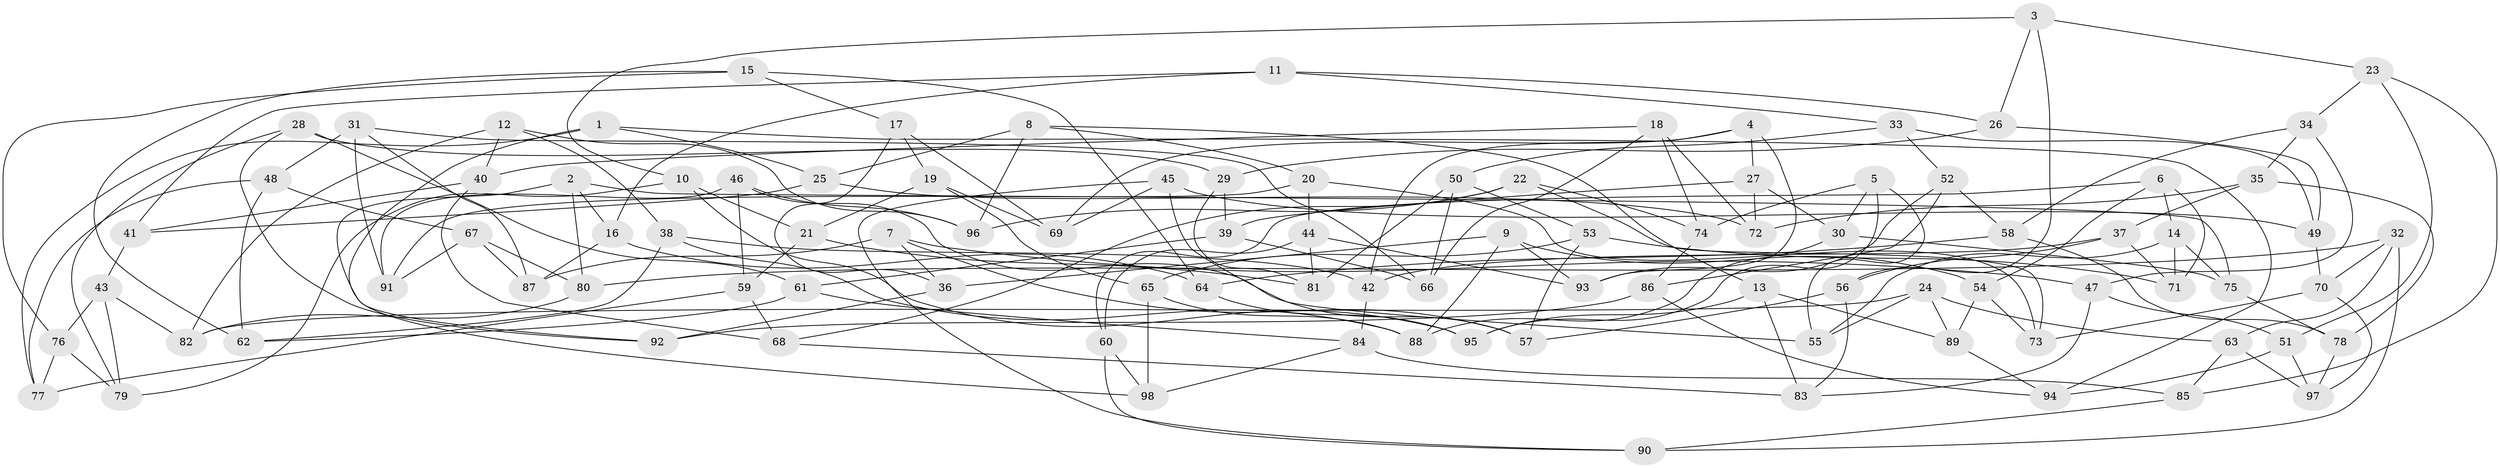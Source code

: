 // coarse degree distribution, {3: 0.10256410256410256, 4: 0.38461538461538464, 5: 0.23076923076923078, 6: 0.1282051282051282, 14: 0.02564102564102564, 12: 0.02564102564102564, 2: 0.02564102564102564, 11: 0.02564102564102564, 8: 0.02564102564102564, 10: 0.02564102564102564}
// Generated by graph-tools (version 1.1) at 2025/02/03/04/25 22:02:53]
// undirected, 98 vertices, 196 edges
graph export_dot {
graph [start="1"]
  node [color=gray90,style=filled];
  1;
  2;
  3;
  4;
  5;
  6;
  7;
  8;
  9;
  10;
  11;
  12;
  13;
  14;
  15;
  16;
  17;
  18;
  19;
  20;
  21;
  22;
  23;
  24;
  25;
  26;
  27;
  28;
  29;
  30;
  31;
  32;
  33;
  34;
  35;
  36;
  37;
  38;
  39;
  40;
  41;
  42;
  43;
  44;
  45;
  46;
  47;
  48;
  49;
  50;
  51;
  52;
  53;
  54;
  55;
  56;
  57;
  58;
  59;
  60;
  61;
  62;
  63;
  64;
  65;
  66;
  67;
  68;
  69;
  70;
  71;
  72;
  73;
  74;
  75;
  76;
  77;
  78;
  79;
  80;
  81;
  82;
  83;
  84;
  85;
  86;
  87;
  88;
  89;
  90;
  91;
  92;
  93;
  94;
  95;
  96;
  97;
  98;
  1 -- 92;
  1 -- 25;
  1 -- 94;
  1 -- 77;
  2 -- 98;
  2 -- 75;
  2 -- 16;
  2 -- 80;
  3 -- 23;
  3 -- 56;
  3 -- 26;
  3 -- 10;
  4 -- 42;
  4 -- 27;
  4 -- 69;
  4 -- 93;
  5 -- 30;
  5 -- 55;
  5 -- 74;
  5 -- 95;
  6 -- 60;
  6 -- 54;
  6 -- 14;
  6 -- 71;
  7 -- 57;
  7 -- 36;
  7 -- 87;
  7 -- 47;
  8 -- 25;
  8 -- 20;
  8 -- 96;
  8 -- 13;
  9 -- 93;
  9 -- 88;
  9 -- 36;
  9 -- 54;
  10 -- 79;
  10 -- 95;
  10 -- 21;
  11 -- 26;
  11 -- 41;
  11 -- 33;
  11 -- 16;
  12 -- 40;
  12 -- 82;
  12 -- 38;
  12 -- 96;
  13 -- 89;
  13 -- 95;
  13 -- 83;
  14 -- 55;
  14 -- 71;
  14 -- 75;
  15 -- 17;
  15 -- 62;
  15 -- 76;
  15 -- 64;
  16 -- 64;
  16 -- 87;
  17 -- 69;
  17 -- 36;
  17 -- 19;
  18 -- 72;
  18 -- 40;
  18 -- 74;
  18 -- 66;
  19 -- 69;
  19 -- 21;
  19 -- 65;
  20 -- 44;
  20 -- 91;
  20 -- 73;
  21 -- 81;
  21 -- 59;
  22 -- 96;
  22 -- 68;
  22 -- 74;
  22 -- 73;
  23 -- 51;
  23 -- 34;
  23 -- 85;
  24 -- 55;
  24 -- 89;
  24 -- 82;
  24 -- 63;
  25 -- 41;
  25 -- 72;
  26 -- 49;
  26 -- 29;
  27 -- 39;
  27 -- 72;
  27 -- 30;
  28 -- 92;
  28 -- 79;
  28 -- 61;
  28 -- 29;
  29 -- 39;
  29 -- 81;
  30 -- 75;
  30 -- 88;
  31 -- 91;
  31 -- 66;
  31 -- 87;
  31 -- 48;
  32 -- 70;
  32 -- 63;
  32 -- 80;
  32 -- 90;
  33 -- 50;
  33 -- 52;
  33 -- 49;
  34 -- 47;
  34 -- 58;
  34 -- 35;
  35 -- 72;
  35 -- 78;
  35 -- 37;
  36 -- 92;
  37 -- 71;
  37 -- 56;
  37 -- 42;
  38 -- 42;
  38 -- 62;
  38 -- 88;
  39 -- 66;
  39 -- 61;
  40 -- 68;
  40 -- 41;
  41 -- 43;
  42 -- 84;
  43 -- 79;
  43 -- 76;
  43 -- 82;
  44 -- 81;
  44 -- 60;
  44 -- 93;
  45 -- 69;
  45 -- 49;
  45 -- 90;
  45 -- 57;
  46 -- 91;
  46 -- 59;
  46 -- 55;
  46 -- 96;
  47 -- 83;
  47 -- 51;
  48 -- 77;
  48 -- 67;
  48 -- 62;
  49 -- 70;
  50 -- 66;
  50 -- 81;
  50 -- 53;
  51 -- 94;
  51 -- 97;
  52 -- 58;
  52 -- 93;
  52 -- 86;
  53 -- 65;
  53 -- 57;
  53 -- 71;
  54 -- 73;
  54 -- 89;
  56 -- 57;
  56 -- 83;
  58 -- 64;
  58 -- 78;
  59 -- 77;
  59 -- 68;
  60 -- 90;
  60 -- 98;
  61 -- 84;
  61 -- 62;
  63 -- 97;
  63 -- 85;
  64 -- 95;
  65 -- 98;
  65 -- 88;
  67 -- 91;
  67 -- 87;
  67 -- 80;
  68 -- 83;
  70 -- 73;
  70 -- 97;
  74 -- 86;
  75 -- 78;
  76 -- 77;
  76 -- 79;
  78 -- 97;
  80 -- 82;
  84 -- 98;
  84 -- 85;
  85 -- 90;
  86 -- 94;
  86 -- 92;
  89 -- 94;
}
